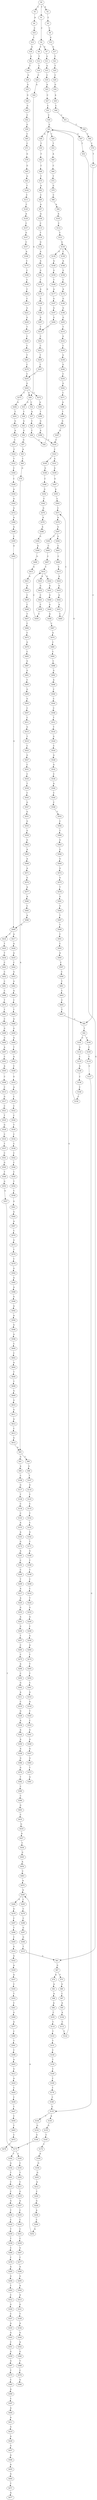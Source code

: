 strict digraph  {
	S0 -> S1 [ label = T ];
	S0 -> S2 [ label = A ];
	S0 -> S3 [ label = C ];
	S1 -> S4 [ label = C ];
	S2 -> S5 [ label = C ];
	S3 -> S6 [ label = A ];
	S4 -> S7 [ label = G ];
	S4 -> S8 [ label = C ];
	S5 -> S9 [ label = C ];
	S6 -> S10 [ label = C ];
	S7 -> S11 [ label = G ];
	S8 -> S12 [ label = T ];
	S9 -> S13 [ label = G ];
	S10 -> S14 [ label = C ];
	S11 -> S15 [ label = G ];
	S12 -> S16 [ label = C ];
	S13 -> S17 [ label = G ];
	S14 -> S18 [ label = G ];
	S15 -> S19 [ label = C ];
	S16 -> S20 [ label = C ];
	S17 -> S21 [ label = T ];
	S18 -> S22 [ label = G ];
	S19 -> S23 [ label = A ];
	S20 -> S24 [ label = G ];
	S21 -> S25 [ label = T ];
	S22 -> S26 [ label = T ];
	S23 -> S27 [ label = C ];
	S24 -> S28 [ label = G ];
	S25 -> S29 [ label = C ];
	S26 -> S30 [ label = G ];
	S27 -> S31 [ label = C ];
	S28 -> S32 [ label = C ];
	S28 -> S33 [ label = G ];
	S29 -> S34 [ label = G ];
	S30 -> S35 [ label = G ];
	S31 -> S36 [ label = C ];
	S32 -> S37 [ label = A ];
	S33 -> S38 [ label = T ];
	S34 -> S39 [ label = A ];
	S35 -> S40 [ label = G ];
	S36 -> S41 [ label = G ];
	S37 -> S42 [ label = C ];
	S38 -> S43 [ label = G ];
	S39 -> S44 [ label = C ];
	S40 -> S45 [ label = G ];
	S41 -> S46 [ label = C ];
	S41 -> S47 [ label = G ];
	S41 -> S48 [ label = A ];
	S42 -> S49 [ label = C ];
	S43 -> S50 [ label = G ];
	S44 -> S51 [ label = C ];
	S45 -> S52 [ label = C ];
	S46 -> S53 [ label = T ];
	S47 -> S54 [ label = T ];
	S48 -> S55 [ label = T ];
	S49 -> S56 [ label = C ];
	S50 -> S57 [ label = G ];
	S51 -> S58 [ label = T ];
	S52 -> S59 [ label = G ];
	S53 -> S60 [ label = A ];
	S54 -> S61 [ label = G ];
	S55 -> S62 [ label = T ];
	S56 -> S41 [ label = G ];
	S57 -> S63 [ label = A ];
	S58 -> S64 [ label = C ];
	S59 -> S65 [ label = C ];
	S60 -> S66 [ label = C ];
	S61 -> S67 [ label = G ];
	S62 -> S68 [ label = C ];
	S63 -> S69 [ label = C ];
	S64 -> S70 [ label = C ];
	S65 -> S71 [ label = C ];
	S66 -> S72 [ label = T ];
	S67 -> S73 [ label = T ];
	S67 -> S74 [ label = A ];
	S68 -> S75 [ label = T ];
	S69 -> S76 [ label = G ];
	S70 -> S77 [ label = T ];
	S71 -> S78 [ label = G ];
	S72 -> S79 [ label = G ];
	S73 -> S80 [ label = G ];
	S74 -> S81 [ label = A ];
	S75 -> S82 [ label = A ];
	S76 -> S83 [ label = A ];
	S77 -> S84 [ label = C ];
	S78 -> S85 [ label = G ];
	S79 -> S86 [ label = C ];
	S80 -> S87 [ label = C ];
	S81 -> S88 [ label = A ];
	S82 -> S89 [ label = C ];
	S83 -> S90 [ label = C ];
	S83 -> S91 [ label = G ];
	S84 -> S92 [ label = T ];
	S85 -> S93 [ label = G ];
	S86 -> S94 [ label = A ];
	S87 -> S95 [ label = A ];
	S88 -> S96 [ label = A ];
	S89 -> S97 [ label = A ];
	S90 -> S98 [ label = G ];
	S91 -> S99 [ label = A ];
	S92 -> S100 [ label = C ];
	S92 -> S101 [ label = G ];
	S93 -> S102 [ label = T ];
	S94 -> S103 [ label = A ];
	S95 -> S104 [ label = A ];
	S96 -> S105 [ label = C ];
	S97 -> S106 [ label = A ];
	S98 -> S107 [ label = T ];
	S99 -> S108 [ label = C ];
	S100 -> S109 [ label = C ];
	S101 -> S110 [ label = G ];
	S102 -> S111 [ label = C ];
	S103 -> S112 [ label = C ];
	S104 -> S113 [ label = C ];
	S105 -> S114 [ label = C ];
	S106 -> S115 [ label = C ];
	S107 -> S116 [ label = G ];
	S108 -> S117 [ label = G ];
	S109 -> S118 [ label = T ];
	S110 -> S119 [ label = C ];
	S111 -> S120 [ label = C ];
	S112 -> S121 [ label = T ];
	S113 -> S122 [ label = T ];
	S114 -> S123 [ label = T ];
	S115 -> S124 [ label = T ];
	S116 -> S125 [ label = T ];
	S117 -> S126 [ label = T ];
	S118 -> S127 [ label = C ];
	S119 -> S128 [ label = A ];
	S120 -> S129 [ label = A ];
	S121 -> S130 [ label = G ];
	S122 -> S130 [ label = G ];
	S123 -> S131 [ label = T ];
	S124 -> S132 [ label = G ];
	S125 -> S133 [ label = C ];
	S126 -> S134 [ label = C ];
	S127 -> S135 [ label = G ];
	S128 -> S136 [ label = C ];
	S129 -> S137 [ label = C ];
	S130 -> S138 [ label = C ];
	S130 -> S139 [ label = G ];
	S131 -> S140 [ label = C ];
	S132 -> S141 [ label = A ];
	S133 -> S142 [ label = T ];
	S134 -> S143 [ label = C ];
	S135 -> S144 [ label = T ];
	S135 -> S145 [ label = A ];
	S136 -> S146 [ label = C ];
	S137 -> S147 [ label = G ];
	S138 -> S148 [ label = A ];
	S139 -> S149 [ label = A ];
	S140 -> S150 [ label = T ];
	S141 -> S151 [ label = A ];
	S142 -> S152 [ label = C ];
	S143 -> S153 [ label = A ];
	S144 -> S154 [ label = G ];
	S145 -> S155 [ label = G ];
	S146 -> S156 [ label = C ];
	S147 -> S157 [ label = C ];
	S148 -> S158 [ label = G ];
	S149 -> S159 [ label = G ];
	S150 -> S160 [ label = C ];
	S151 -> S161 [ label = G ];
	S152 -> S162 [ label = G ];
	S153 -> S163 [ label = A ];
	S154 -> S164 [ label = G ];
	S155 -> S165 [ label = C ];
	S156 -> S41 [ label = G ];
	S157 -> S166 [ label = A ];
	S158 -> S167 [ label = C ];
	S159 -> S168 [ label = T ];
	S160 -> S169 [ label = C ];
	S161 -> S170 [ label = T ];
	S162 -> S171 [ label = T ];
	S163 -> S172 [ label = G ];
	S164 -> S173 [ label = T ];
	S165 -> S174 [ label = T ];
	S166 -> S175 [ label = C ];
	S167 -> S176 [ label = A ];
	S168 -> S177 [ label = A ];
	S169 -> S178 [ label = T ];
	S170 -> S179 [ label = A ];
	S171 -> S180 [ label = G ];
	S172 -> S181 [ label = A ];
	S173 -> S182 [ label = T ];
	S173 -> S183 [ label = C ];
	S174 -> S184 [ label = A ];
	S175 -> S185 [ label = C ];
	S176 -> S186 [ label = G ];
	S177 -> S187 [ label = G ];
	S178 -> S188 [ label = C ];
	S179 -> S189 [ label = G ];
	S180 -> S190 [ label = T ];
	S181 -> S191 [ label = C ];
	S182 -> S192 [ label = G ];
	S183 -> S193 [ label = C ];
	S184 -> S194 [ label = G ];
	S185 -> S195 [ label = C ];
	S186 -> S196 [ label = G ];
	S187 -> S197 [ label = G ];
	S188 -> S135 [ label = G ];
	S189 -> S198 [ label = G ];
	S190 -> S199 [ label = T ];
	S191 -> S200 [ label = C ];
	S192 -> S201 [ label = T ];
	S193 -> S202 [ label = T ];
	S194 -> S203 [ label = G ];
	S195 -> S204 [ label = C ];
	S196 -> S205 [ label = G ];
	S197 -> S206 [ label = G ];
	S198 -> S207 [ label = G ];
	S199 -> S208 [ label = C ];
	S200 -> S209 [ label = T ];
	S201 -> S210 [ label = C ];
	S202 -> S211 [ label = C ];
	S203 -> S212 [ label = A ];
	S204 -> S213 [ label = C ];
	S205 -> S214 [ label = T ];
	S206 -> S215 [ label = T ];
	S207 -> S215 [ label = T ];
	S208 -> S216 [ label = C ];
	S209 -> S217 [ label = A ];
	S210 -> S218 [ label = C ];
	S211 -> S219 [ label = G ];
	S212 -> S220 [ label = C ];
	S213 -> S221 [ label = G ];
	S214 -> S222 [ label = G ];
	S215 -> S223 [ label = C ];
	S216 -> S224 [ label = T ];
	S217 -> S225 [ label = A ];
	S218 -> S226 [ label = G ];
	S219 -> S227 [ label = A ];
	S220 -> S228 [ label = G ];
	S221 -> S229 [ label = G ];
	S222 -> S230 [ label = C ];
	S223 -> S231 [ label = C ];
	S224 -> S232 [ label = G ];
	S225 -> S233 [ label = G ];
	S226 -> S234 [ label = T ];
	S227 -> S235 [ label = C ];
	S228 -> S236 [ label = A ];
	S229 -> S237 [ label = T ];
	S230 -> S238 [ label = G ];
	S231 -> S239 [ label = T ];
	S232 -> S240 [ label = A ];
	S233 -> S241 [ label = A ];
	S234 -> S242 [ label = C ];
	S235 -> S243 [ label = C ];
	S236 -> S244 [ label = C ];
	S237 -> S245 [ label = C ];
	S238 -> S246 [ label = G ];
	S239 -> S247 [ label = C ];
	S240 -> S248 [ label = C ];
	S241 -> S249 [ label = G ];
	S242 -> S250 [ label = T ];
	S243 -> S251 [ label = C ];
	S244 -> S252 [ label = A ];
	S245 -> S253 [ label = C ];
	S246 -> S254 [ label = C ];
	S247 -> S255 [ label = C ];
	S248 -> S256 [ label = G ];
	S249 -> S257 [ label = T ];
	S250 -> S258 [ label = T ];
	S251 -> S259 [ label = C ];
	S252 -> S260 [ label = A ];
	S253 -> S261 [ label = T ];
	S254 -> S262 [ label = G ];
	S255 -> S263 [ label = G ];
	S256 -> S264 [ label = A ];
	S257 -> S265 [ label = C ];
	S258 -> S266 [ label = C ];
	S259 -> S267 [ label = G ];
	S260 -> S268 [ label = G ];
	S260 -> S269 [ label = C ];
	S261 -> S270 [ label = C ];
	S262 -> S271 [ label = C ];
	S263 -> S272 [ label = C ];
	S263 -> S273 [ label = T ];
	S263 -> S28 [ label = G ];
	S264 -> S274 [ label = T ];
	S265 -> S275 [ label = C ];
	S266 -> S276 [ label = C ];
	S267 -> S277 [ label = C ];
	S268 -> S278 [ label = A ];
	S269 -> S279 [ label = C ];
	S270 -> S255 [ label = C ];
	S271 -> S280 [ label = A ];
	S272 -> S281 [ label = A ];
	S273 -> S282 [ label = A ];
	S274 -> S283 [ label = T ];
	S275 -> S284 [ label = A ];
	S276 -> S285 [ label = A ];
	S277 -> S286 [ label = A ];
	S278 -> S287 [ label = C ];
	S279 -> S288 [ label = C ];
	S280 -> S289 [ label = T ];
	S281 -> S290 [ label = T ];
	S282 -> S291 [ label = T ];
	S283 -> S292 [ label = T ];
	S284 -> S293 [ label = C ];
	S285 -> S294 [ label = G ];
	S286 -> S295 [ label = G ];
	S287 -> S296 [ label = T ];
	S288 -> S297 [ label = G ];
	S289 -> S298 [ label = G ];
	S290 -> S299 [ label = G ];
	S291 -> S300 [ label = G ];
	S292 -> S301 [ label = C ];
	S293 -> S302 [ label = G ];
	S294 -> S303 [ label = T ];
	S295 -> S304 [ label = A ];
	S296 -> S305 [ label = C ];
	S297 -> S306 [ label = G ];
	S298 -> S307 [ label = A ];
	S299 -> S308 [ label = A ];
	S300 -> S309 [ label = A ];
	S301 -> S310 [ label = G ];
	S302 -> S311 [ label = A ];
	S303 -> S312 [ label = C ];
	S304 -> S313 [ label = A ];
	S305 -> S314 [ label = G ];
	S306 -> S315 [ label = T ];
	S307 -> S316 [ label = C ];
	S308 -> S316 [ label = C ];
	S309 -> S317 [ label = C ];
	S310 -> S318 [ label = A ];
	S311 -> S319 [ label = C ];
	S312 -> S320 [ label = G ];
	S313 -> S321 [ label = G ];
	S314 -> S322 [ label = G ];
	S315 -> S61 [ label = G ];
	S316 -> S323 [ label = C ];
	S317 -> S324 [ label = C ];
	S318 -> S325 [ label = T ];
	S319 -> S326 [ label = G ];
	S320 -> S327 [ label = C ];
	S321 -> S328 [ label = T ];
	S322 -> S329 [ label = A ];
	S323 -> S330 [ label = T ];
	S323 -> S331 [ label = A ];
	S324 -> S332 [ label = T ];
	S325 -> S333 [ label = C ];
	S326 -> S334 [ label = A ];
	S327 -> S335 [ label = A ];
	S328 -> S336 [ label = A ];
	S329 -> S337 [ label = A ];
	S330 -> S338 [ label = G ];
	S331 -> S339 [ label = G ];
	S332 -> S340 [ label = C ];
	S333 -> S341 [ label = G ];
	S334 -> S342 [ label = A ];
	S335 -> S343 [ label = G ];
	S336 -> S344 [ label = G ];
	S337 -> S345 [ label = C ];
	S338 -> S346 [ label = C ];
	S339 -> S347 [ label = G ];
	S340 -> S348 [ label = C ];
	S341 -> S349 [ label = A ];
	S342 -> S350 [ label = A ];
	S343 -> S351 [ label = C ];
	S344 -> S352 [ label = A ];
	S345 -> S353 [ label = T ];
	S346 -> S354 [ label = G ];
	S347 -> S355 [ label = A ];
	S348 -> S356 [ label = A ];
	S349 -> S357 [ label = A ];
	S350 -> S358 [ label = A ];
	S351 -> S359 [ label = G ];
	S352 -> S360 [ label = G ];
	S353 -> S361 [ label = C ];
	S354 -> S362 [ label = C ];
	S355 -> S363 [ label = C ];
	S356 -> S364 [ label = A ];
	S357 -> S365 [ label = G ];
	S358 -> S366 [ label = G ];
	S359 -> S367 [ label = G ];
	S360 -> S368 [ label = T ];
	S361 -> S369 [ label = G ];
	S362 -> S370 [ label = G ];
	S363 -> S371 [ label = C ];
	S364 -> S372 [ label = G ];
	S365 -> S373 [ label = T ];
	S366 -> S374 [ label = G ];
	S367 -> S375 [ label = T ];
	S368 -> S376 [ label = C ];
	S369 -> S377 [ label = A ];
	S370 -> S378 [ label = A ];
	S371 -> S379 [ label = A ];
	S372 -> S380 [ label = A ];
	S373 -> S381 [ label = A ];
	S374 -> S382 [ label = T ];
	S375 -> S383 [ label = C ];
	S376 -> S384 [ label = G ];
	S377 -> S385 [ label = C ];
	S378 -> S386 [ label = A ];
	S379 -> S387 [ label = G ];
	S380 -> S388 [ label = A ];
	S382 -> S389 [ label = C ];
	S383 -> S390 [ label = A ];
	S385 -> S391 [ label = T ];
	S386 -> S392 [ label = G ];
	S387 -> S393 [ label = C ];
	S387 -> S394 [ label = G ];
	S388 -> S395 [ label = C ];
	S389 -> S396 [ label = C ];
	S390 -> S397 [ label = C ];
	S391 -> S398 [ label = C ];
	S392 -> S399 [ label = A ];
	S393 -> S400 [ label = C ];
	S394 -> S401 [ label = C ];
	S395 -> S402 [ label = A ];
	S396 -> S403 [ label = G ];
	S397 -> S404 [ label = A ];
	S398 -> S405 [ label = A ];
	S399 -> S406 [ label = G ];
	S400 -> S407 [ label = C ];
	S401 -> S408 [ label = C ];
	S402 -> S409 [ label = G ];
	S403 -> S410 [ label = C ];
	S404 -> S411 [ label = A ];
	S405 -> S412 [ label = G ];
	S406 -> S413 [ label = G ];
	S407 -> S414 [ label = C ];
	S408 -> S415 [ label = C ];
	S409 -> S416 [ label = T ];
	S409 -> S417 [ label = A ];
	S410 -> S418 [ label = G ];
	S411 -> S419 [ label = G ];
	S412 -> S420 [ label = A ];
	S413 -> S421 [ label = A ];
	S414 -> S422 [ label = G ];
	S414 -> S423 [ label = A ];
	S415 -> S424 [ label = A ];
	S416 -> S425 [ label = T ];
	S417 -> S426 [ label = A ];
	S418 -> S427 [ label = A ];
	S419 -> S428 [ label = A ];
	S420 -> S429 [ label = C ];
	S421 -> S430 [ label = A ];
	S422 -> S431 [ label = A ];
	S423 -> S432 [ label = G ];
	S424 -> S433 [ label = G ];
	S425 -> S434 [ label = T ];
	S426 -> S435 [ label = A ];
	S427 -> S436 [ label = C ];
	S428 -> S437 [ label = G ];
	S429 -> S438 [ label = C ];
	S430 -> S439 [ label = C ];
	S431 -> S440 [ label = G ];
	S432 -> S441 [ label = C ];
	S433 -> S442 [ label = G ];
	S434 -> S443 [ label = C ];
	S435 -> S444 [ label = C ];
	S436 -> S445 [ label = G ];
	S437 -> S446 [ label = A ];
	S438 -> S447 [ label = T ];
	S439 -> S448 [ label = C ];
	S440 -> S449 [ label = G ];
	S441 -> S450 [ label = C ];
	S442 -> S451 [ label = A ];
	S443 -> S452 [ label = C ];
	S444 -> S453 [ label = G ];
	S445 -> S454 [ label = A ];
	S446 -> S455 [ label = A ];
	S447 -> S456 [ label = C ];
	S448 -> S457 [ label = T ];
	S449 -> S458 [ label = A ];
	S450 -> S459 [ label = C ];
	S451 -> S460 [ label = C ];
	S452 -> S461 [ label = C ];
	S453 -> S462 [ label = G ];
	S454 -> S463 [ label = C ];
	S455 -> S464 [ label = G ];
	S456 -> S465 [ label = T ];
	S457 -> S466 [ label = C ];
	S458 -> S467 [ label = C ];
	S459 -> S414 [ label = C ];
	S460 -> S371 [ label = C ];
	S461 -> S468 [ label = C ];
	S462 -> S469 [ label = A ];
	S463 -> S470 [ label = A ];
	S464 -> S471 [ label = T ];
	S465 -> S472 [ label = C ];
	S466 -> S473 [ label = C ];
	S467 -> S474 [ label = A ];
	S468 -> S475 [ label = T ];
	S469 -> S476 [ label = C ];
	S470 -> S260 [ label = A ];
	S471 -> S477 [ label = A ];
	S472 -> S478 [ label = T ];
	S473 -> S479 [ label = G ];
	S474 -> S480 [ label = C ];
	S475 -> S481 [ label = T ];
	S476 -> S482 [ label = T ];
	S479 -> S483 [ label = C ];
	S480 -> S484 [ label = C ];
	S481 -> S485 [ label = C ];
	S482 -> S486 [ label = A ];
	S483 -> S487 [ label = G ];
	S484 -> S488 [ label = C ];
	S485 -> S489 [ label = G ];
	S486 -> S490 [ label = G ];
	S487 -> S491 [ label = G ];
	S488 -> S492 [ label = G ];
	S489 -> S493 [ label = G ];
	S490 -> S494 [ label = A ];
	S491 -> S495 [ label = C ];
	S492 -> S496 [ label = A ];
	S493 -> S497 [ label = A ];
	S494 -> S498 [ label = T ];
	S495 -> S499 [ label = G ];
	S496 -> S500 [ label = C ];
	S497 -> S501 [ label = C ];
	S498 -> S502 [ label = A ];
	S499 -> S503 [ label = G ];
	S500 -> S504 [ label = C ];
	S501 -> S505 [ label = A ];
	S502 -> S506 [ label = C ];
	S503 -> S507 [ label = C ];
	S504 -> S508 [ label = C ];
	S505 -> S509 [ label = C ];
	S506 -> S510 [ label = G ];
	S507 -> S511 [ label = C ];
	S508 -> S512 [ label = T ];
	S509 -> S513 [ label = C ];
	S510 -> S514 [ label = A ];
	S511 -> S515 [ label = G ];
	S512 -> S516 [ label = T ];
	S513 -> S517 [ label = G ];
	S514 -> S518 [ label = C ];
	S515 -> S519 [ label = T ];
	S516 -> S520 [ label = G ];
	S517 -> S521 [ label = C ];
	S518 -> S522 [ label = C ];
	S519 -> S523 [ label = C ];
	S520 -> S524 [ label = C ];
	S521 -> S525 [ label = T ];
	S522 -> S526 [ label = C ];
	S523 -> S527 [ label = G ];
	S524 -> S528 [ label = G ];
	S525 -> S529 [ label = G ];
	S526 -> S530 [ label = T ];
	S527 -> S531 [ label = C ];
	S528 -> S532 [ label = G ];
	S529 -> S533 [ label = C ];
	S530 -> S534 [ label = C ];
	S531 -> S535 [ label = C ];
	S532 -> S536 [ label = C ];
	S533 -> S537 [ label = T ];
	S534 -> S538 [ label = C ];
	S535 -> S539 [ label = T ];
	S536 -> S540 [ label = A ];
	S537 -> S541 [ label = C ];
	S538 -> S542 [ label = C ];
	S539 -> S543 [ label = C ];
	S540 -> S544 [ label = C ];
	S541 -> S545 [ label = G ];
	S542 -> S546 [ label = C ];
	S543 -> S547 [ label = G ];
	S544 -> S548 [ label = C ];
	S545 -> S549 [ label = T ];
	S546 -> S550 [ label = C ];
	S547 -> S551 [ label = G ];
	S548 -> S552 [ label = T ];
	S549 -> S553 [ label = G ];
	S550 -> S554 [ label = T ];
	S551 -> S555 [ label = G ];
	S552 -> S556 [ label = C ];
	S553 -> S557 [ label = G ];
	S554 -> S558 [ label = C ];
	S555 -> S559 [ label = G ];
	S556 -> S560 [ label = T ];
	S557 -> S173 [ label = T ];
	S558 -> S561 [ label = G ];
	S559 -> S562 [ label = G ];
	S560 -> S563 [ label = G ];
	S561 -> S564 [ label = G ];
	S562 -> S565 [ label = A ];
	S563 -> S566 [ label = G ];
	S564 -> S567 [ label = A ];
	S565 -> S568 [ label = A ];
	S566 -> S569 [ label = G ];
	S567 -> S570 [ label = C ];
	S568 -> S571 [ label = A ];
	S569 -> S572 [ label = G ];
	S570 -> S573 [ label = G ];
	S571 -> S574 [ label = G ];
	S572 -> S575 [ label = G ];
	S573 -> S576 [ label = T ];
	S574 -> S577 [ label = A ];
	S575 -> S578 [ label = T ];
	S576 -> S579 [ label = C ];
	S577 -> S580 [ label = A ];
	S578 -> S581 [ label = G ];
	S579 -> S582 [ label = G ];
	S580 -> S583 [ label = C ];
	S581 -> S584 [ label = G ];
	S582 -> S585 [ label = A ];
	S583 -> S586 [ label = A ];
	S584 -> S587 [ label = T ];
	S585 -> S588 [ label = A ];
	S586 -> S409 [ label = G ];
	S587 -> S589 [ label = T ];
	S588 -> S590 [ label = G ];
	S589 -> S591 [ label = C ];
	S590 -> S592 [ label = A ];
	S591 -> S593 [ label = C ];
	S592 -> S594 [ label = A ];
	S593 -> S595 [ label = A ];
	S594 -> S596 [ label = G ];
	S595 -> S597 [ label = C ];
	S596 -> S598 [ label = A ];
	S597 -> S599 [ label = C ];
	S598 -> S600 [ label = C ];
	S599 -> S601 [ label = T ];
	S600 -> S602 [ label = C ];
	S601 -> S603 [ label = C ];
	S602 -> S604 [ label = A ];
	S603 -> S605 [ label = C ];
	S604 -> S606 [ label = T ];
	S605 -> S607 [ label = T ];
	S606 -> S608 [ label = T ];
	S607 -> S84 [ label = C ];
	S608 -> S609 [ label = G ];
	S609 -> S610 [ label = G ];
	S610 -> S611 [ label = G ];
	S611 -> S612 [ label = A ];
	S612 -> S613 [ label = C ];
	S613 -> S614 [ label = G ];
	S614 -> S83 [ label = A ];
}

